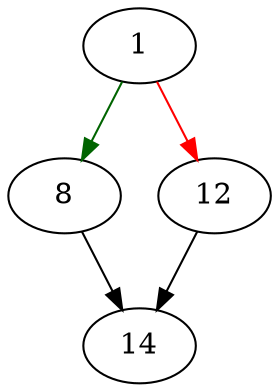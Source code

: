 strict digraph "sqlite3MayAbort" {
	// Node definitions.
	1 [entry=true];
	8;
	12;
	14;

	// Edge definitions.
	1 -> 8 [
		color=darkgreen
		cond=true
	];
	1 -> 12 [
		color=red
		cond=false
	];
	8 -> 14;
	12 -> 14;
}